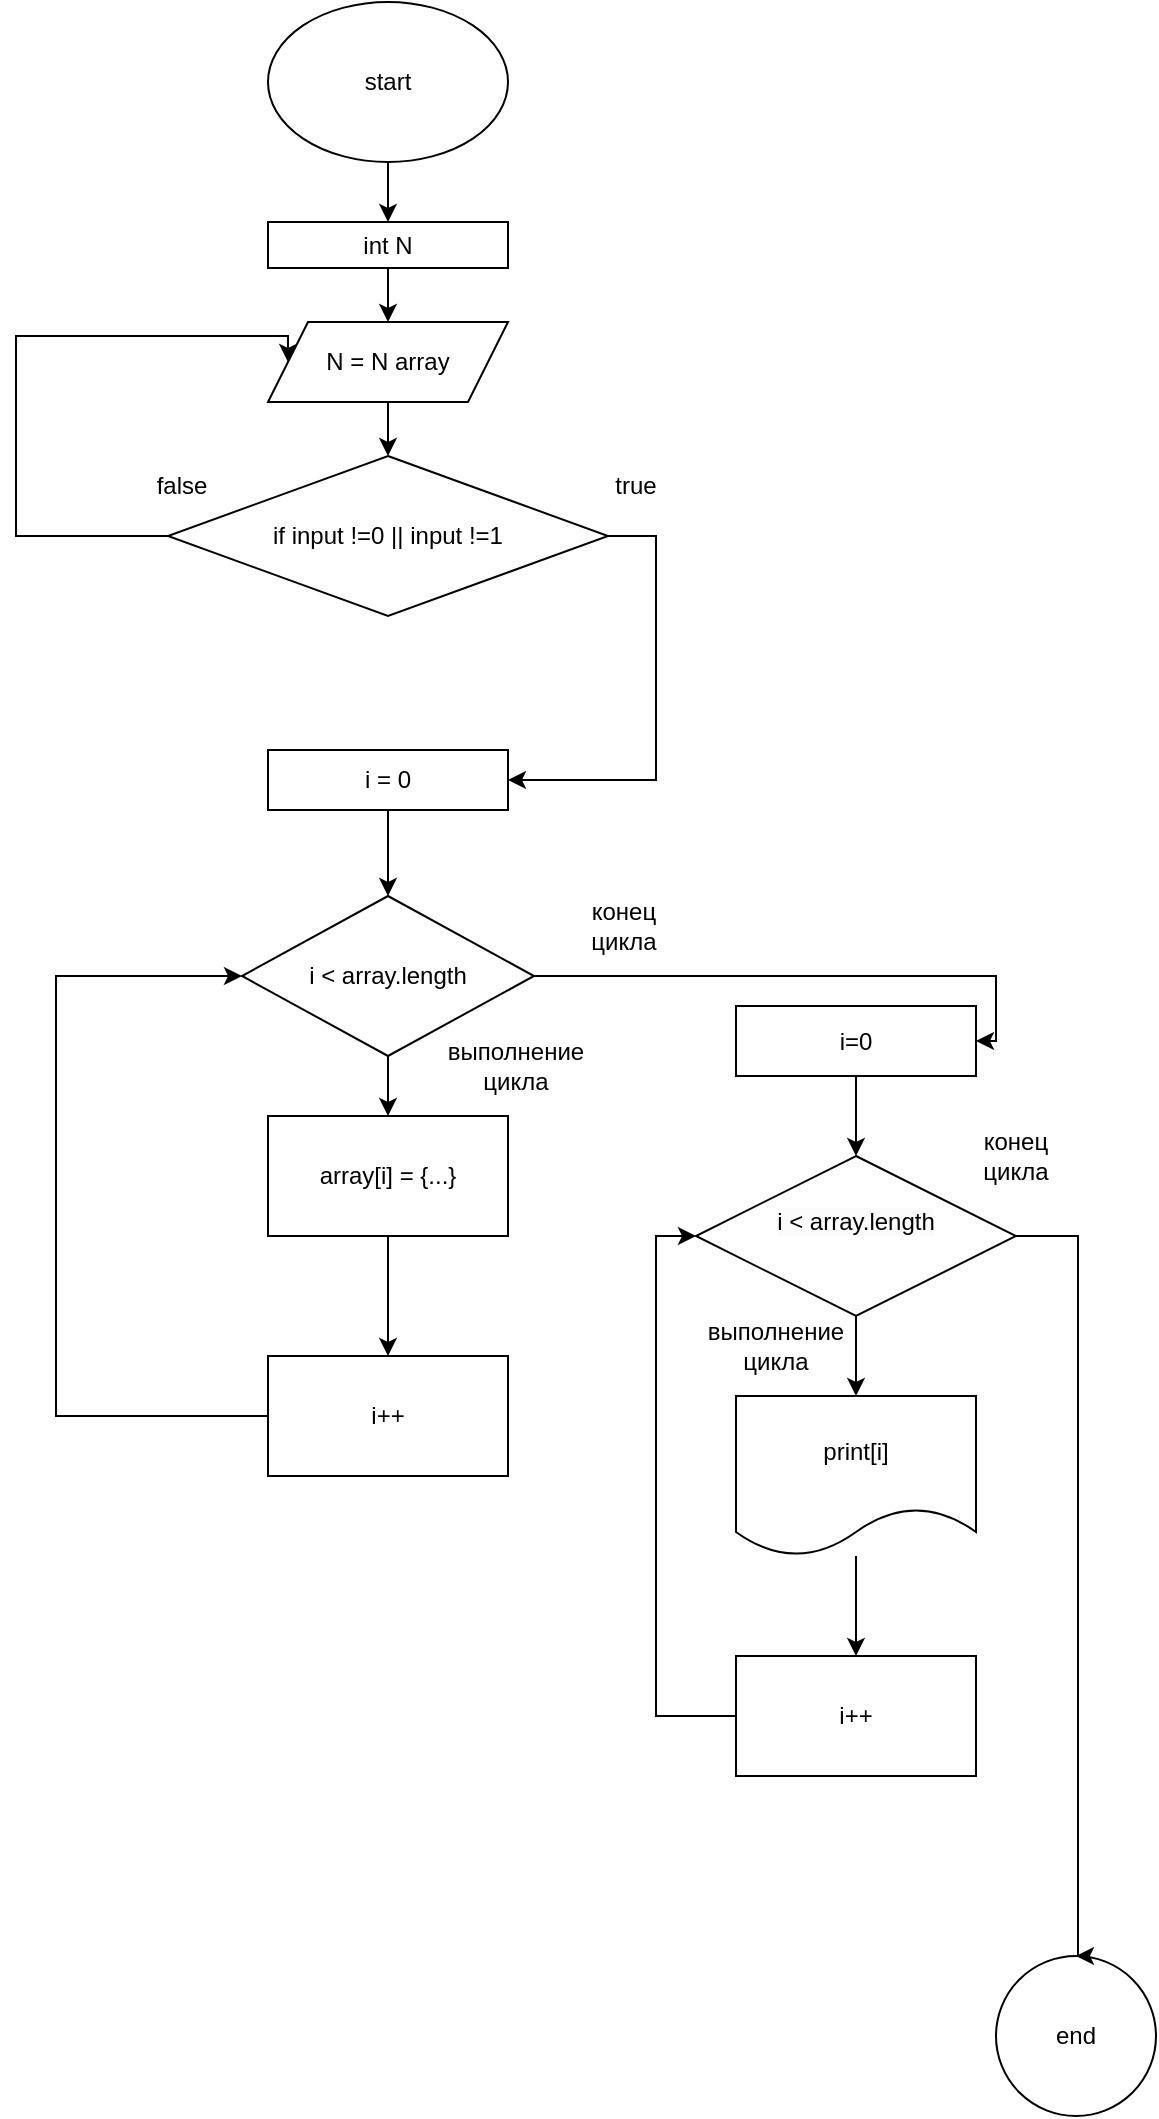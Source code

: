 <mxfile version="21.6.1" type="device">
  <diagram name="Страница 1" id="9AdSGZ-wU5dIfNWMVngr">
    <mxGraphModel dx="952" dy="637" grid="1" gridSize="10" guides="1" tooltips="1" connect="1" arrows="1" fold="1" page="1" pageScale="1" pageWidth="827" pageHeight="1169" math="0" shadow="0">
      <root>
        <mxCell id="0" />
        <mxCell id="1" parent="0" />
        <mxCell id="fwMDCeDDaVyuJN_M8xQI-238" value="" style="edgeStyle=orthogonalEdgeStyle;rounded=0;orthogonalLoop=1;jettySize=auto;html=1;" parent="1" source="y0_Ly3QX1UwcSKQh8jFW-9" target="fwMDCeDDaVyuJN_M8xQI-43" edge="1">
          <mxGeometry relative="1" as="geometry" />
        </mxCell>
        <mxCell id="fwMDCeDDaVyuJN_M8xQI-2" value="start" style="ellipse;whiteSpace=wrap;html=1;labelBackgroundColor=none;" parent="1" vertex="1">
          <mxGeometry x="266" y="23" width="120" height="80" as="geometry" />
        </mxCell>
        <mxCell id="y0_Ly3QX1UwcSKQh8jFW-38" value="" style="edgeStyle=orthogonalEdgeStyle;rounded=0;orthogonalLoop=1;jettySize=auto;html=1;" edge="1" parent="1" source="fwMDCeDDaVyuJN_M8xQI-43" target="y0_Ly3QX1UwcSKQh8jFW-34">
          <mxGeometry relative="1" as="geometry" />
        </mxCell>
        <mxCell id="fwMDCeDDaVyuJN_M8xQI-43" value="N = N array" style="shape=parallelogram;perimeter=parallelogramPerimeter;whiteSpace=wrap;html=1;fixedSize=1;labelBackgroundColor=none;" parent="1" vertex="1">
          <mxGeometry x="266" y="183" width="120" height="40" as="geometry" />
        </mxCell>
        <mxCell id="fwMDCeDDaVyuJN_M8xQI-224" value="" style="edgeStyle=orthogonalEdgeStyle;rounded=0;orthogonalLoop=1;jettySize=auto;html=1;" parent="1" source="fwMDCeDDaVyuJN_M8xQI-222" target="fwMDCeDDaVyuJN_M8xQI-223" edge="1">
          <mxGeometry relative="1" as="geometry" />
        </mxCell>
        <mxCell id="fwMDCeDDaVyuJN_M8xQI-222" value="i = 0" style="rounded=0;whiteSpace=wrap;html=1;" parent="1" vertex="1">
          <mxGeometry x="266" y="397" width="120" height="30" as="geometry" />
        </mxCell>
        <mxCell id="fwMDCeDDaVyuJN_M8xQI-229" value="" style="edgeStyle=orthogonalEdgeStyle;rounded=0;orthogonalLoop=1;jettySize=auto;html=1;" parent="1" source="fwMDCeDDaVyuJN_M8xQI-223" target="fwMDCeDDaVyuJN_M8xQI-228" edge="1">
          <mxGeometry relative="1" as="geometry" />
        </mxCell>
        <mxCell id="y0_Ly3QX1UwcSKQh8jFW-19" style="edgeStyle=orthogonalEdgeStyle;rounded=0;orthogonalLoop=1;jettySize=auto;html=1;" edge="1" parent="1" source="fwMDCeDDaVyuJN_M8xQI-223" target="y0_Ly3QX1UwcSKQh8jFW-21">
          <mxGeometry relative="1" as="geometry">
            <mxPoint x="640" y="510" as="targetPoint" />
            <Array as="points">
              <mxPoint x="630" y="510" />
            </Array>
          </mxGeometry>
        </mxCell>
        <mxCell id="fwMDCeDDaVyuJN_M8xQI-223" value="i &amp;lt; array.length" style="rhombus;whiteSpace=wrap;html=1;rounded=0;" parent="1" vertex="1">
          <mxGeometry x="253" y="470" width="146" height="80" as="geometry" />
        </mxCell>
        <mxCell id="fwMDCeDDaVyuJN_M8xQI-227" value="конец цикла" style="text;html=1;strokeColor=none;fillColor=none;align=center;verticalAlign=middle;whiteSpace=wrap;rounded=0;" parent="1" vertex="1">
          <mxGeometry x="414" y="470" width="60" height="30" as="geometry" />
        </mxCell>
        <mxCell id="fwMDCeDDaVyuJN_M8xQI-234" value="" style="edgeStyle=orthogonalEdgeStyle;rounded=0;orthogonalLoop=1;jettySize=auto;html=1;" parent="1" source="fwMDCeDDaVyuJN_M8xQI-228" edge="1">
          <mxGeometry relative="1" as="geometry">
            <mxPoint x="326" y="700" as="targetPoint" />
          </mxGeometry>
        </mxCell>
        <mxCell id="fwMDCeDDaVyuJN_M8xQI-228" value="array[i] = {...}" style="whiteSpace=wrap;html=1;rounded=0;" parent="1" vertex="1">
          <mxGeometry x="266" y="580" width="120" height="60" as="geometry" />
        </mxCell>
        <mxCell id="y0_Ly3QX1UwcSKQh8jFW-32" style="edgeStyle=orthogonalEdgeStyle;rounded=0;orthogonalLoop=1;jettySize=auto;html=1;entryX=0;entryY=0.5;entryDx=0;entryDy=0;" edge="1" parent="1" source="fwMDCeDDaVyuJN_M8xQI-230" target="y0_Ly3QX1UwcSKQh8jFW-22">
          <mxGeometry relative="1" as="geometry">
            <Array as="points">
              <mxPoint x="460" y="880" />
              <mxPoint x="460" y="640" />
            </Array>
          </mxGeometry>
        </mxCell>
        <mxCell id="fwMDCeDDaVyuJN_M8xQI-230" value="i++" style="whiteSpace=wrap;html=1;rounded=0;" parent="1" vertex="1">
          <mxGeometry x="500" y="850" width="120" height="60" as="geometry" />
        </mxCell>
        <mxCell id="fwMDCeDDaVyuJN_M8xQI-236" value="выполнение цикла" style="text;html=1;strokeColor=none;fillColor=none;align=center;verticalAlign=middle;whiteSpace=wrap;rounded=0;" parent="1" vertex="1">
          <mxGeometry x="360" y="540" width="60" height="30" as="geometry" />
        </mxCell>
        <mxCell id="y0_Ly3QX1UwcSKQh8jFW-31" style="edgeStyle=orthogonalEdgeStyle;rounded=0;orthogonalLoop=1;jettySize=auto;html=1;" edge="1" parent="1" source="y0_Ly3QX1UwcSKQh8jFW-3">
          <mxGeometry relative="1" as="geometry">
            <mxPoint x="560" y="850" as="targetPoint" />
          </mxGeometry>
        </mxCell>
        <mxCell id="y0_Ly3QX1UwcSKQh8jFW-3" value="print[i]" style="shape=document;whiteSpace=wrap;html=1;boundedLbl=1;" vertex="1" parent="1">
          <mxGeometry x="500" y="720" width="120" height="80" as="geometry" />
        </mxCell>
        <mxCell id="y0_Ly3QX1UwcSKQh8jFW-10" value="" style="edgeStyle=orthogonalEdgeStyle;rounded=0;orthogonalLoop=1;jettySize=auto;html=1;" edge="1" parent="1" source="fwMDCeDDaVyuJN_M8xQI-2" target="y0_Ly3QX1UwcSKQh8jFW-9">
          <mxGeometry relative="1" as="geometry">
            <mxPoint x="326" y="103" as="sourcePoint" />
            <mxPoint x="326" y="183" as="targetPoint" />
          </mxGeometry>
        </mxCell>
        <mxCell id="y0_Ly3QX1UwcSKQh8jFW-9" value="int N" style="whiteSpace=wrap;html=1;labelBackgroundColor=none;" vertex="1" parent="1">
          <mxGeometry x="266" y="133" width="120" height="23" as="geometry" />
        </mxCell>
        <mxCell id="y0_Ly3QX1UwcSKQh8jFW-25" style="edgeStyle=orthogonalEdgeStyle;rounded=0;orthogonalLoop=1;jettySize=auto;html=1;entryX=0;entryY=0.5;entryDx=0;entryDy=0;" edge="1" parent="1" source="y0_Ly3QX1UwcSKQh8jFW-17" target="fwMDCeDDaVyuJN_M8xQI-223">
          <mxGeometry relative="1" as="geometry">
            <Array as="points">
              <mxPoint x="160" y="730" />
              <mxPoint x="160" y="510" />
            </Array>
          </mxGeometry>
        </mxCell>
        <mxCell id="y0_Ly3QX1UwcSKQh8jFW-17" value="i++" style="whiteSpace=wrap;html=1;rounded=0;" vertex="1" parent="1">
          <mxGeometry x="266" y="700" width="120" height="60" as="geometry" />
        </mxCell>
        <mxCell id="y0_Ly3QX1UwcSKQh8jFW-18" value="end" style="ellipse;whiteSpace=wrap;html=1;rounded=0;" vertex="1" parent="1">
          <mxGeometry x="630" y="1000" width="80" height="80" as="geometry" />
        </mxCell>
        <mxCell id="y0_Ly3QX1UwcSKQh8jFW-23" value="" style="edgeStyle=orthogonalEdgeStyle;rounded=0;orthogonalLoop=1;jettySize=auto;html=1;" edge="1" parent="1" source="y0_Ly3QX1UwcSKQh8jFW-21" target="y0_Ly3QX1UwcSKQh8jFW-22">
          <mxGeometry relative="1" as="geometry" />
        </mxCell>
        <mxCell id="y0_Ly3QX1UwcSKQh8jFW-21" value="i=0" style="rounded=0;whiteSpace=wrap;html=1;" vertex="1" parent="1">
          <mxGeometry x="500" y="525" width="120" height="35" as="geometry" />
        </mxCell>
        <mxCell id="y0_Ly3QX1UwcSKQh8jFW-26" value="" style="edgeStyle=orthogonalEdgeStyle;rounded=0;orthogonalLoop=1;jettySize=auto;html=1;" edge="1" parent="1" source="y0_Ly3QX1UwcSKQh8jFW-22" target="y0_Ly3QX1UwcSKQh8jFW-3">
          <mxGeometry relative="1" as="geometry" />
        </mxCell>
        <mxCell id="y0_Ly3QX1UwcSKQh8jFW-33" style="edgeStyle=orthogonalEdgeStyle;rounded=0;orthogonalLoop=1;jettySize=auto;html=1;" edge="1" parent="1" source="y0_Ly3QX1UwcSKQh8jFW-22">
          <mxGeometry relative="1" as="geometry">
            <mxPoint x="670" y="1000" as="targetPoint" />
            <Array as="points">
              <mxPoint x="671" y="640" />
            </Array>
          </mxGeometry>
        </mxCell>
        <mxCell id="y0_Ly3QX1UwcSKQh8jFW-22" value="&#xa;&lt;span style=&quot;color: rgb(0, 0, 0); font-family: Helvetica; font-size: 12px; font-style: normal; font-variant-ligatures: normal; font-variant-caps: normal; font-weight: 400; letter-spacing: normal; orphans: 2; text-align: center; text-indent: 0px; text-transform: none; widows: 2; word-spacing: 0px; -webkit-text-stroke-width: 0px; background-color: rgb(251, 251, 251); text-decoration-thickness: initial; text-decoration-style: initial; text-decoration-color: initial; float: none; display: inline !important;&quot;&gt;i &amp;lt; array.length&lt;/span&gt;&#xa;&#xa;" style="rhombus;whiteSpace=wrap;html=1;" vertex="1" parent="1">
          <mxGeometry x="480" y="600" width="160" height="80" as="geometry" />
        </mxCell>
        <mxCell id="y0_Ly3QX1UwcSKQh8jFW-27" value="выполнение цикла" style="text;html=1;strokeColor=none;fillColor=none;align=center;verticalAlign=middle;whiteSpace=wrap;rounded=0;" vertex="1" parent="1">
          <mxGeometry x="490" y="680" width="60" height="30" as="geometry" />
        </mxCell>
        <mxCell id="y0_Ly3QX1UwcSKQh8jFW-29" value="конец цикла" style="text;html=1;strokeColor=none;fillColor=none;align=center;verticalAlign=middle;whiteSpace=wrap;rounded=0;" vertex="1" parent="1">
          <mxGeometry x="610" y="585" width="60" height="30" as="geometry" />
        </mxCell>
        <mxCell id="y0_Ly3QX1UwcSKQh8jFW-37" style="edgeStyle=orthogonalEdgeStyle;rounded=0;orthogonalLoop=1;jettySize=auto;html=1;entryX=0;entryY=0.5;entryDx=0;entryDy=0;" edge="1" parent="1" source="y0_Ly3QX1UwcSKQh8jFW-34" target="fwMDCeDDaVyuJN_M8xQI-43">
          <mxGeometry relative="1" as="geometry">
            <Array as="points">
              <mxPoint x="140" y="290" />
              <mxPoint x="140" y="190" />
              <mxPoint x="276" y="190" />
            </Array>
          </mxGeometry>
        </mxCell>
        <mxCell id="y0_Ly3QX1UwcSKQh8jFW-39" value="" style="edgeStyle=orthogonalEdgeStyle;rounded=0;orthogonalLoop=1;jettySize=auto;html=1;" edge="1" parent="1" source="y0_Ly3QX1UwcSKQh8jFW-34" target="fwMDCeDDaVyuJN_M8xQI-222">
          <mxGeometry relative="1" as="geometry">
            <Array as="points">
              <mxPoint x="460" y="290" />
              <mxPoint x="460" y="412" />
            </Array>
          </mxGeometry>
        </mxCell>
        <mxCell id="y0_Ly3QX1UwcSKQh8jFW-34" value="if input !=0 || input !=1" style="rhombus;whiteSpace=wrap;html=1;" vertex="1" parent="1">
          <mxGeometry x="216" y="250" width="220" height="80" as="geometry" />
        </mxCell>
        <mxCell id="y0_Ly3QX1UwcSKQh8jFW-40" value="true" style="text;html=1;strokeColor=none;fillColor=none;align=center;verticalAlign=middle;whiteSpace=wrap;rounded=0;" vertex="1" parent="1">
          <mxGeometry x="420" y="250" width="60" height="30" as="geometry" />
        </mxCell>
        <mxCell id="y0_Ly3QX1UwcSKQh8jFW-41" value="false" style="text;html=1;strokeColor=none;fillColor=none;align=center;verticalAlign=middle;whiteSpace=wrap;rounded=0;" vertex="1" parent="1">
          <mxGeometry x="193" y="250" width="60" height="30" as="geometry" />
        </mxCell>
      </root>
    </mxGraphModel>
  </diagram>
</mxfile>
